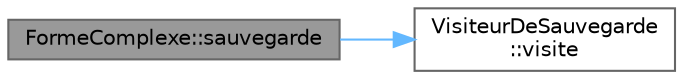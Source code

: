digraph "FormeComplexe::sauvegarde"
{
 // LATEX_PDF_SIZE
  bgcolor="transparent";
  edge [fontname=Helvetica,fontsize=10,labelfontname=Helvetica,labelfontsize=10];
  node [fontname=Helvetica,fontsize=10,shape=box,height=0.2,width=0.4];
  rankdir="LR";
  Node1 [label="FormeComplexe::sauvegarde",height=0.2,width=0.4,color="gray40", fillcolor="grey60", style="filled", fontcolor="black",tooltip="Visiteur de sauvegarde qui va se charger de sauvegarder la forme dans un fichier txt."];
  Node1 -> Node2 [color="steelblue1",style="solid"];
  Node2 [label="VisiteurDeSauvegarde\l::visite",height=0.2,width=0.4,color="grey40", fillcolor="white", style="filled",URL="$class_visiteur_de_sauvegarde.html#a7b07b4a0807ff2c82592c2c88e868c40",tooltip="Visiteur qui permettre de sauvegarder une forme dans un fichier de sauvegarde."];
}
